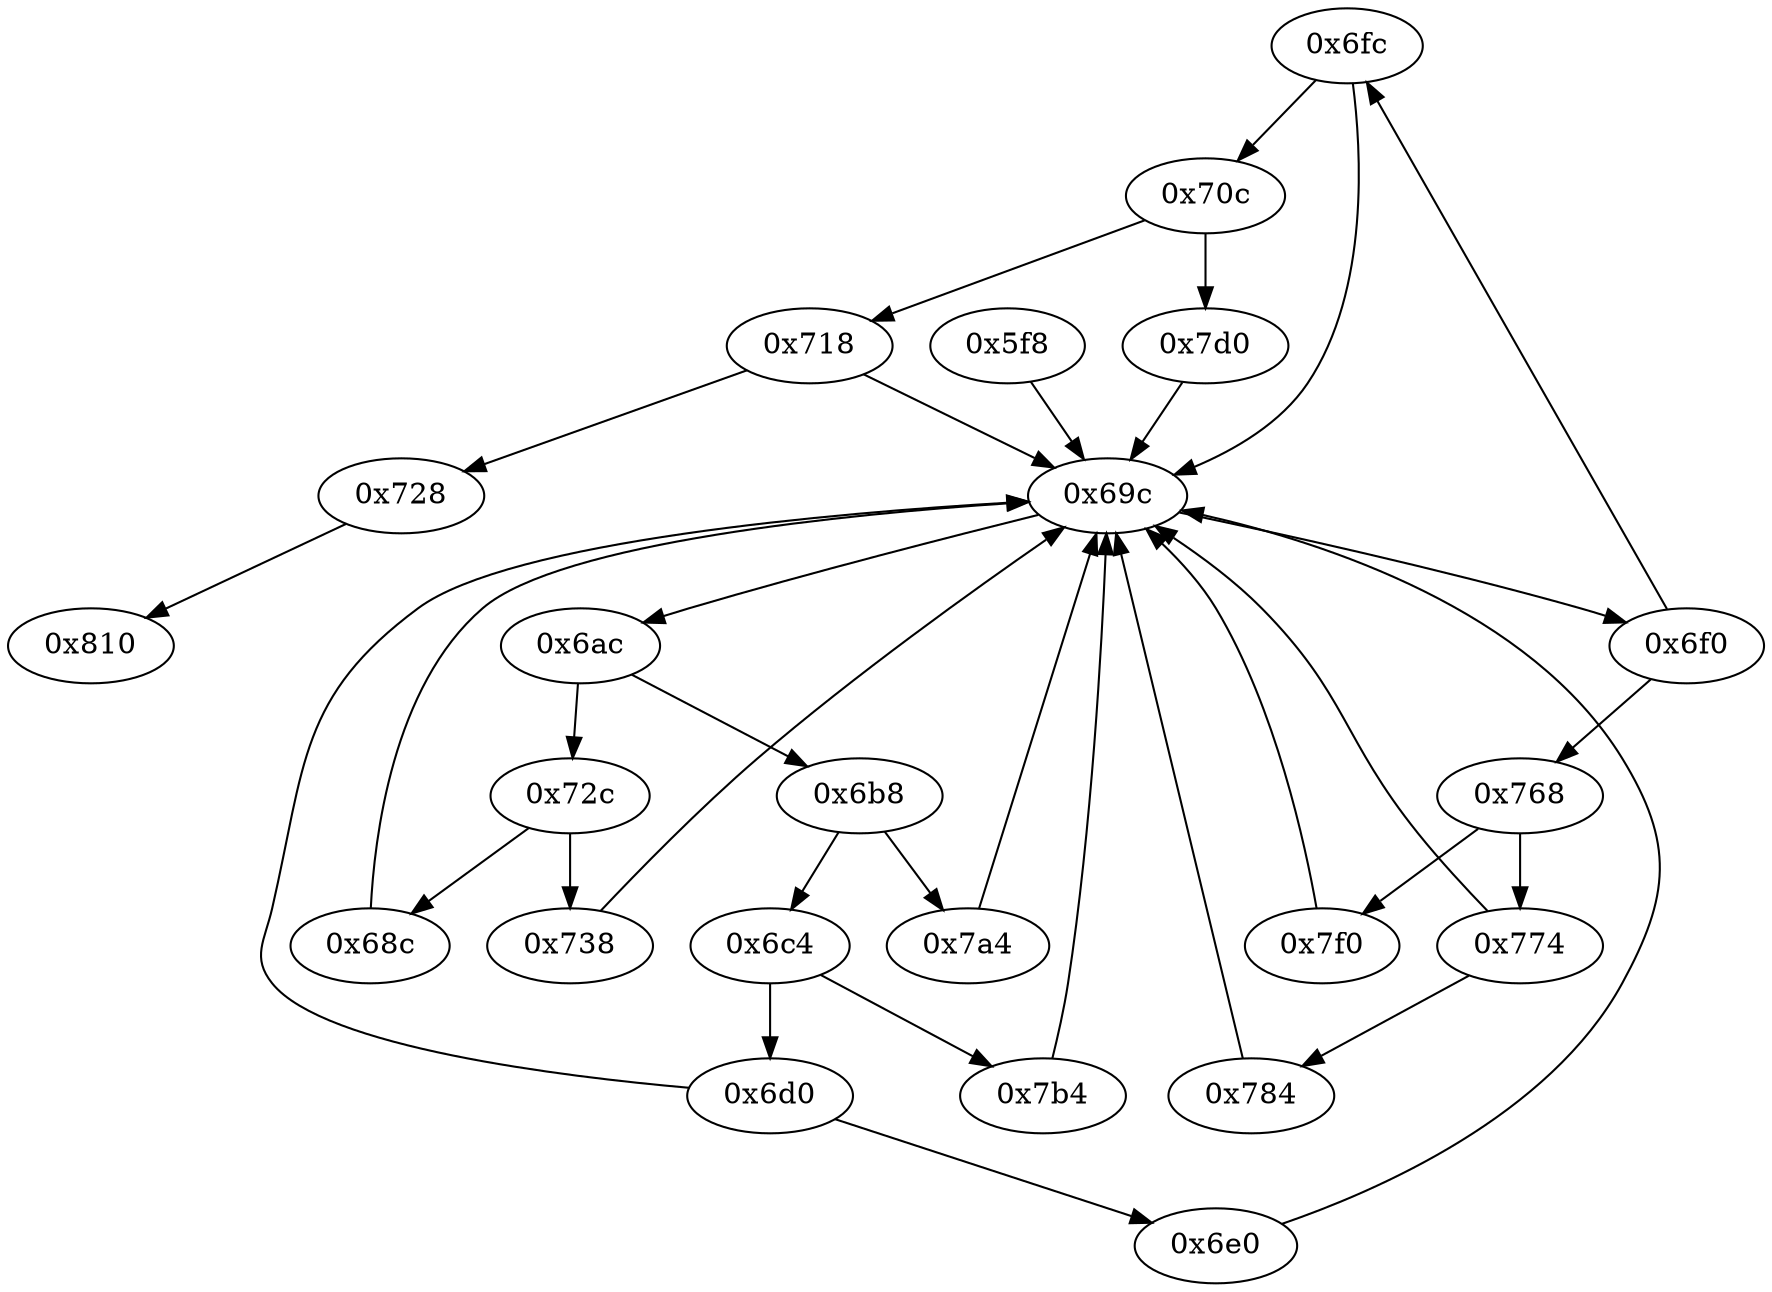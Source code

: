 strict digraph "" {
	"0x6fc"	 [opcode="[u'ldr', u'cmp', u'mov', u'b']"];
	"0x69c"	 [opcode="[u'mov', u'ldr', u'cmp', u'b']"];
	"0x6fc" -> "0x69c";
	"0x70c"	 [opcode="[u'ldr', u'cmp', u'b']"];
	"0x6fc" -> "0x70c";
	"0x784"	 [opcode="[u'str', u'str', u'ldr', u'ldr', u'ldr', u'cmp', u'mov', u'b']"];
	"0x784" -> "0x69c";
	"0x7a4"	 [opcode="[u'ldr', u'mov', u'mov', u'b']"];
	"0x7a4" -> "0x69c";
	"0x6e0"	 [opcode="[u'mov', u'mov', u'mov', u'b']"];
	"0x6e0" -> "0x69c";
	"0x6ac"	 [opcode="[u'ldr', u'cmp', u'b']"];
	"0x69c" -> "0x6ac";
	"0x6f0"	 [opcode="[u'ldr', u'cmp', u'b']"];
	"0x69c" -> "0x6f0";
	"0x738"	 [opcode="[u'ldrb', u'ldrb', u'eor', u'tst', u'mov', u'mov', u'cmp', u'mov', u'mov', u'cmp', u'mov', u'b']"];
	"0x738" -> "0x69c";
	"0x718"	 [opcode="[u'ldr', u'cmp', u'mov', u'b']"];
	"0x718" -> "0x69c";
	"0x728"	 [opcode="[u'b']"];
	"0x718" -> "0x728";
	"0x6c4"	 [opcode="[u'ldr', u'cmp', u'b']"];
	"0x7b4"	 [opcode="[u'stm', u'ldr', u'ldr', u'ldr', u'cmp', u'mov', u'b']"];
	"0x6c4" -> "0x7b4";
	"0x6d0"	 [opcode="[u'ldr', u'cmp', u'mov', u'b']"];
	"0x6c4" -> "0x6d0";
	"0x70c" -> "0x718";
	"0x7d0"	 [opcode="[u'ldr', u'ldr', u'ldr', u'sub', u'add', u'add', u'mov', u'b']"];
	"0x70c" -> "0x7d0";
	"0x72c"	 [opcode="[u'ldr', u'cmp', u'b']"];
	"0x72c" -> "0x738";
	"0x68c"	 [opcode="[u'ldr', u'cmp', u'mov', u'mov']"];
	"0x72c" -> "0x68c";
	"0x774"	 [opcode="[u'ldr', u'cmp', u'mov', u'b']"];
	"0x774" -> "0x784";
	"0x774" -> "0x69c";
	"0x6ac" -> "0x72c";
	"0x6b8"	 [opcode="[u'ldr', u'cmp', u'b']"];
	"0x6ac" -> "0x6b8";
	"0x68c" -> "0x69c";
	"0x6f0" -> "0x6fc";
	"0x768"	 [opcode="[u'ldr', u'cmp', u'b']"];
	"0x6f0" -> "0x768";
	"0x7f0"	 [opcode="[u'ldr', u'ldr', u'add', u'ldr', u'mov', u'rsb', u'rsb', u'b']"];
	"0x7f0" -> "0x69c";
	"0x7b4" -> "0x69c";
	"0x6d0" -> "0x6e0";
	"0x6d0" -> "0x69c";
	"0x810"	 [opcode="[u'ldr', u'ldr', u'add', u'bl', u'mov', u'sub', u'pop']"];
	"0x728" -> "0x810";
	"0x6b8" -> "0x7a4";
	"0x6b8" -> "0x6c4";
	"0x768" -> "0x774";
	"0x768" -> "0x7f0";
	"0x7d0" -> "0x69c";
	"0x5f8"	 [opcode="[u'push', u'add', u'sub', u'ldr', u'mov', u'ldr', u'ldr', u'add', u'sub', u'sub', u'mul', u'mvn', u'mvn', u'ldr', u'orr', u'ldr', \
u'ldr', u'cmn', u'ldr', u'mov', u'mov', u'cmp', u'mov', u'cmn', u'mov', u'mov', u'cmp', u'mov', u'strb', u'teq', u'strb', u'mov', \
u'ldr', u'ldr', u'ldr', u'ldr', u'b']"];
	"0x5f8" -> "0x69c";
}
